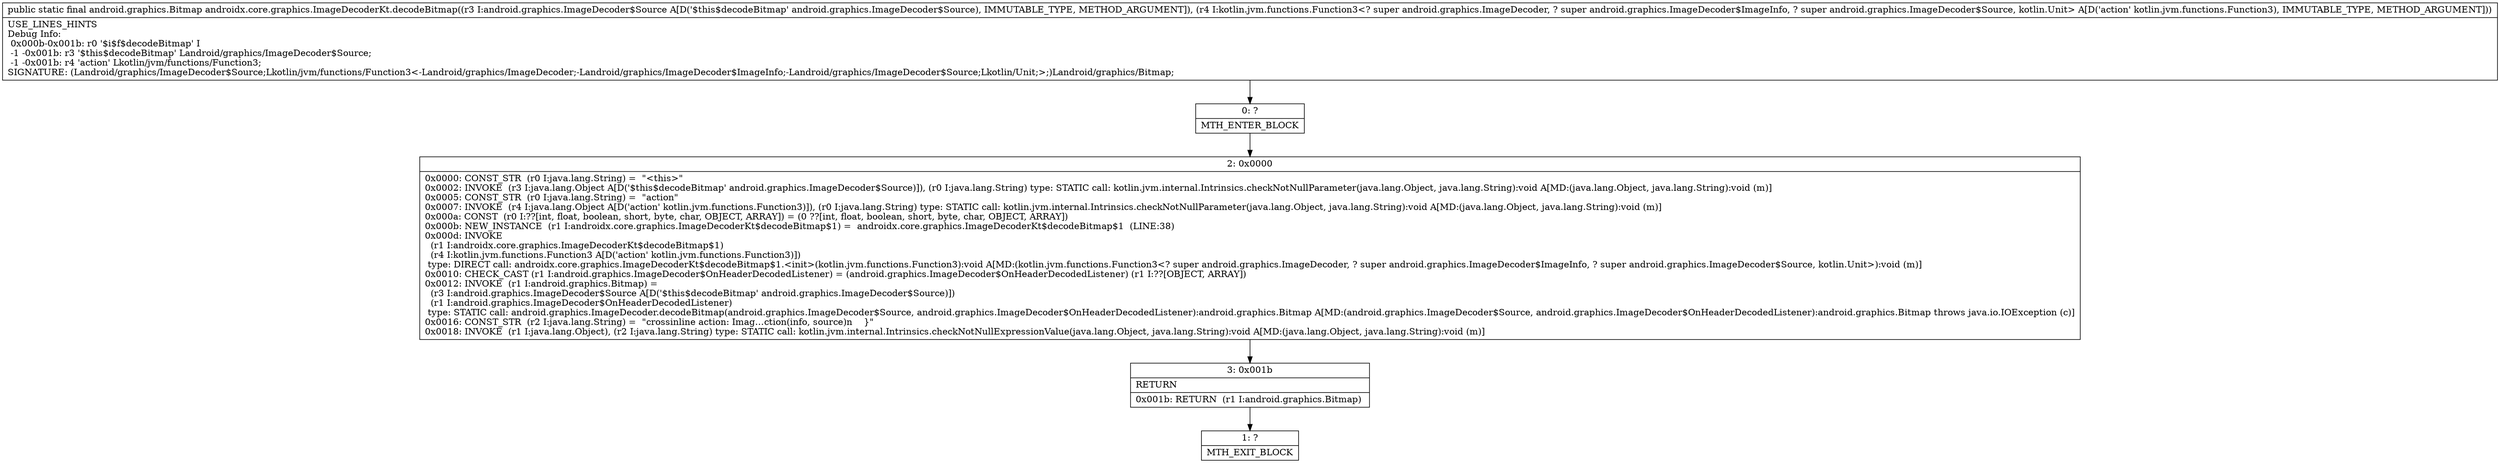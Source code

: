digraph "CFG forandroidx.core.graphics.ImageDecoderKt.decodeBitmap(Landroid\/graphics\/ImageDecoder$Source;Lkotlin\/jvm\/functions\/Function3;)Landroid\/graphics\/Bitmap;" {
Node_0 [shape=record,label="{0\:\ ?|MTH_ENTER_BLOCK\l}"];
Node_2 [shape=record,label="{2\:\ 0x0000|0x0000: CONST_STR  (r0 I:java.lang.String) =  \"\<this\>\" \l0x0002: INVOKE  (r3 I:java.lang.Object A[D('$this$decodeBitmap' android.graphics.ImageDecoder$Source)]), (r0 I:java.lang.String) type: STATIC call: kotlin.jvm.internal.Intrinsics.checkNotNullParameter(java.lang.Object, java.lang.String):void A[MD:(java.lang.Object, java.lang.String):void (m)]\l0x0005: CONST_STR  (r0 I:java.lang.String) =  \"action\" \l0x0007: INVOKE  (r4 I:java.lang.Object A[D('action' kotlin.jvm.functions.Function3)]), (r0 I:java.lang.String) type: STATIC call: kotlin.jvm.internal.Intrinsics.checkNotNullParameter(java.lang.Object, java.lang.String):void A[MD:(java.lang.Object, java.lang.String):void (m)]\l0x000a: CONST  (r0 I:??[int, float, boolean, short, byte, char, OBJECT, ARRAY]) = (0 ??[int, float, boolean, short, byte, char, OBJECT, ARRAY]) \l0x000b: NEW_INSTANCE  (r1 I:androidx.core.graphics.ImageDecoderKt$decodeBitmap$1) =  androidx.core.graphics.ImageDecoderKt$decodeBitmap$1  (LINE:38)\l0x000d: INVOKE  \l  (r1 I:androidx.core.graphics.ImageDecoderKt$decodeBitmap$1)\l  (r4 I:kotlin.jvm.functions.Function3 A[D('action' kotlin.jvm.functions.Function3)])\l type: DIRECT call: androidx.core.graphics.ImageDecoderKt$decodeBitmap$1.\<init\>(kotlin.jvm.functions.Function3):void A[MD:(kotlin.jvm.functions.Function3\<? super android.graphics.ImageDecoder, ? super android.graphics.ImageDecoder$ImageInfo, ? super android.graphics.ImageDecoder$Source, kotlin.Unit\>):void (m)]\l0x0010: CHECK_CAST (r1 I:android.graphics.ImageDecoder$OnHeaderDecodedListener) = (android.graphics.ImageDecoder$OnHeaderDecodedListener) (r1 I:??[OBJECT, ARRAY]) \l0x0012: INVOKE  (r1 I:android.graphics.Bitmap) = \l  (r3 I:android.graphics.ImageDecoder$Source A[D('$this$decodeBitmap' android.graphics.ImageDecoder$Source)])\l  (r1 I:android.graphics.ImageDecoder$OnHeaderDecodedListener)\l type: STATIC call: android.graphics.ImageDecoder.decodeBitmap(android.graphics.ImageDecoder$Source, android.graphics.ImageDecoder$OnHeaderDecodedListener):android.graphics.Bitmap A[MD:(android.graphics.ImageDecoder$Source, android.graphics.ImageDecoder$OnHeaderDecodedListener):android.graphics.Bitmap throws java.io.IOException (c)]\l0x0016: CONST_STR  (r2 I:java.lang.String) =  \"crossinline action: Imag…ction(info, source)n    \}\" \l0x0018: INVOKE  (r1 I:java.lang.Object), (r2 I:java.lang.String) type: STATIC call: kotlin.jvm.internal.Intrinsics.checkNotNullExpressionValue(java.lang.Object, java.lang.String):void A[MD:(java.lang.Object, java.lang.String):void (m)]\l}"];
Node_3 [shape=record,label="{3\:\ 0x001b|RETURN\l|0x001b: RETURN  (r1 I:android.graphics.Bitmap) \l}"];
Node_1 [shape=record,label="{1\:\ ?|MTH_EXIT_BLOCK\l}"];
MethodNode[shape=record,label="{public static final android.graphics.Bitmap androidx.core.graphics.ImageDecoderKt.decodeBitmap((r3 I:android.graphics.ImageDecoder$Source A[D('$this$decodeBitmap' android.graphics.ImageDecoder$Source), IMMUTABLE_TYPE, METHOD_ARGUMENT]), (r4 I:kotlin.jvm.functions.Function3\<? super android.graphics.ImageDecoder, ? super android.graphics.ImageDecoder$ImageInfo, ? super android.graphics.ImageDecoder$Source, kotlin.Unit\> A[D('action' kotlin.jvm.functions.Function3), IMMUTABLE_TYPE, METHOD_ARGUMENT]))  | USE_LINES_HINTS\lDebug Info:\l  0x000b\-0x001b: r0 '$i$f$decodeBitmap' I\l  \-1 \-0x001b: r3 '$this$decodeBitmap' Landroid\/graphics\/ImageDecoder$Source;\l  \-1 \-0x001b: r4 'action' Lkotlin\/jvm\/functions\/Function3;\lSIGNATURE: (Landroid\/graphics\/ImageDecoder$Source;Lkotlin\/jvm\/functions\/Function3\<\-Landroid\/graphics\/ImageDecoder;\-Landroid\/graphics\/ImageDecoder$ImageInfo;\-Landroid\/graphics\/ImageDecoder$Source;Lkotlin\/Unit;\>;)Landroid\/graphics\/Bitmap;\l}"];
MethodNode -> Node_0;Node_0 -> Node_2;
Node_2 -> Node_3;
Node_3 -> Node_1;
}

